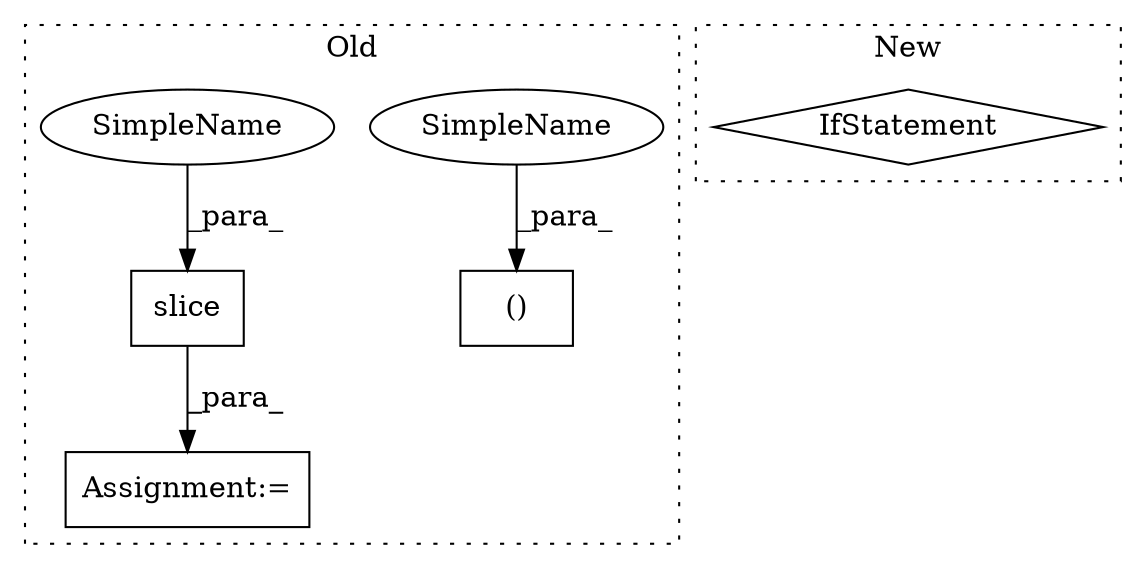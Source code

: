 digraph G {
subgraph cluster0 {
1 [label="slice" a="32" s="859,871" l="6,1" shape="box"];
3 [label="Assignment:=" a="7" s="852" l="2" shape="box"];
4 [label="()" a="106" s="837" l="15" shape="box"];
5 [label="SimpleName" a="42" s="837" l="1" shape="ellipse"];
6 [label="SimpleName" a="42" s="865" l="1" shape="ellipse"];
label = "Old";
style="dotted";
}
subgraph cluster1 {
2 [label="IfStatement" a="25" s="2725" l="28" shape="diamond"];
label = "New";
style="dotted";
}
1 -> 3 [label="_para_"];
5 -> 4 [label="_para_"];
6 -> 1 [label="_para_"];
}